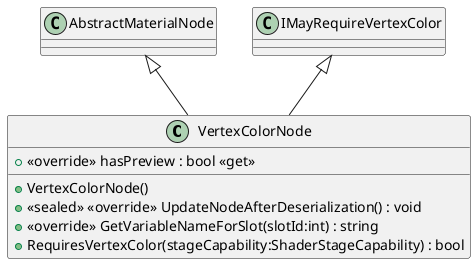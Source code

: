 @startuml
class VertexColorNode {
    + <<override>> hasPreview : bool <<get>>
    + VertexColorNode()
    + <<sealed>> <<override>> UpdateNodeAfterDeserialization() : void
    + <<override>> GetVariableNameForSlot(slotId:int) : string
    + RequiresVertexColor(stageCapability:ShaderStageCapability) : bool
}
AbstractMaterialNode <|-- VertexColorNode
IMayRequireVertexColor <|-- VertexColorNode
@enduml
